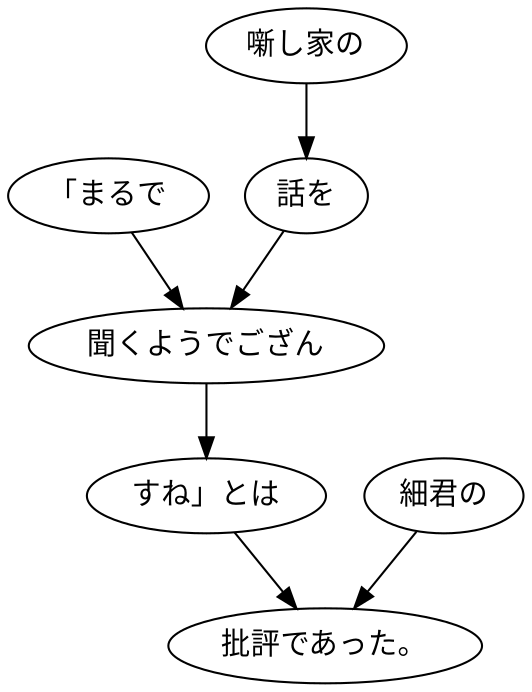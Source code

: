 digraph graph3639 {
	node0 [label="「まるで"];
	node1 [label="噺し家の"];
	node2 [label="話を"];
	node3 [label="聞くようでござん"];
	node4 [label="すね」とは"];
	node5 [label="細君の"];
	node6 [label="批評であった。"];
	node0 -> node3;
	node1 -> node2;
	node2 -> node3;
	node3 -> node4;
	node4 -> node6;
	node5 -> node6;
}
